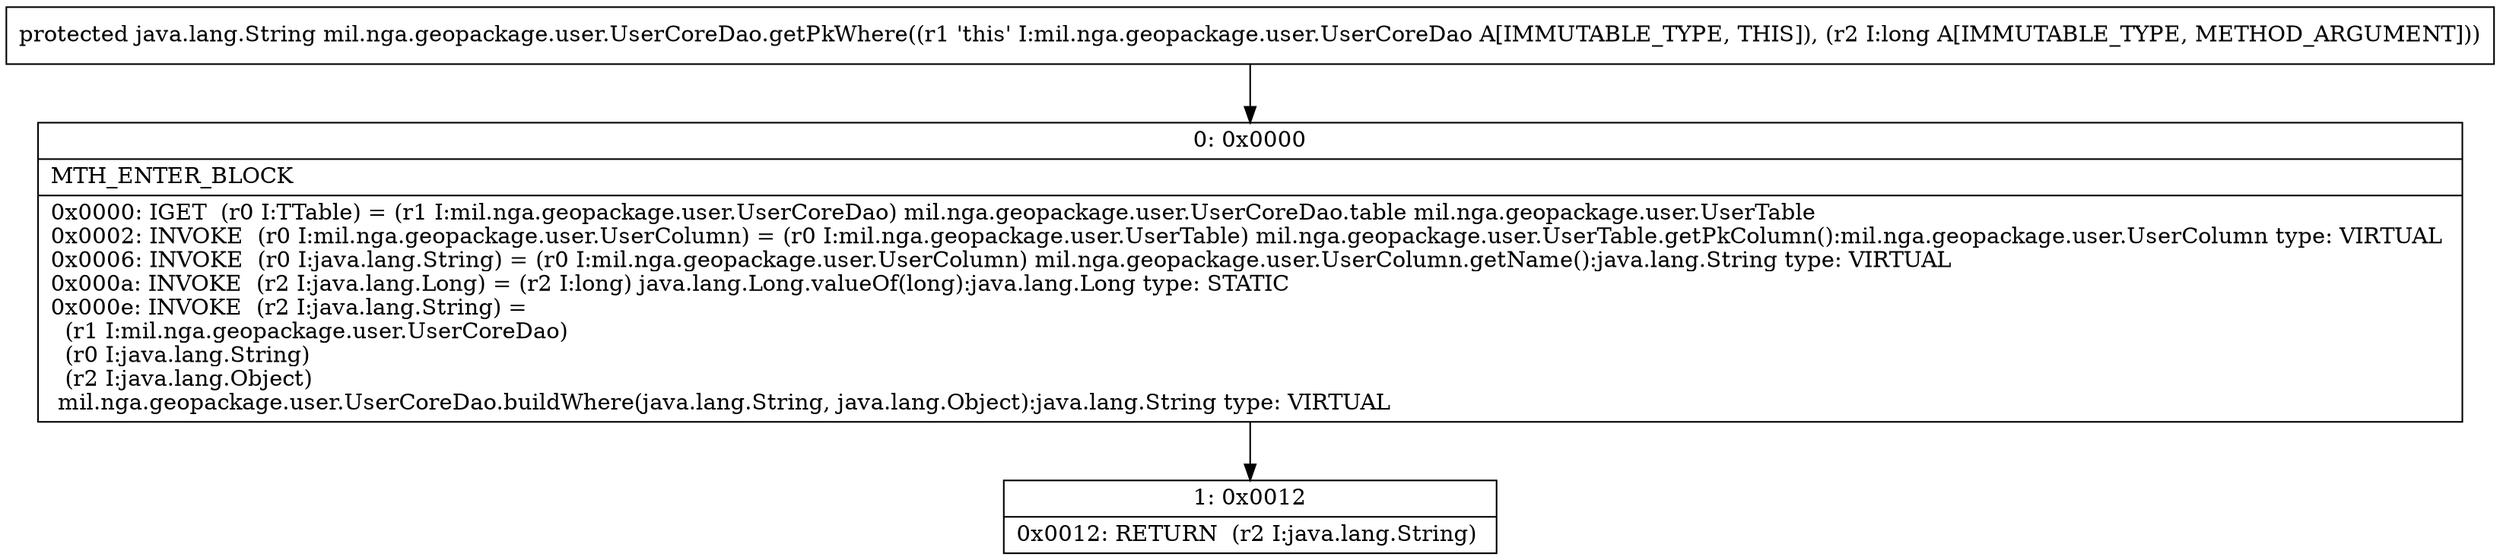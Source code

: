 digraph "CFG formil.nga.geopackage.user.UserCoreDao.getPkWhere(J)Ljava\/lang\/String;" {
Node_0 [shape=record,label="{0\:\ 0x0000|MTH_ENTER_BLOCK\l|0x0000: IGET  (r0 I:TTable) = (r1 I:mil.nga.geopackage.user.UserCoreDao) mil.nga.geopackage.user.UserCoreDao.table mil.nga.geopackage.user.UserTable \l0x0002: INVOKE  (r0 I:mil.nga.geopackage.user.UserColumn) = (r0 I:mil.nga.geopackage.user.UserTable) mil.nga.geopackage.user.UserTable.getPkColumn():mil.nga.geopackage.user.UserColumn type: VIRTUAL \l0x0006: INVOKE  (r0 I:java.lang.String) = (r0 I:mil.nga.geopackage.user.UserColumn) mil.nga.geopackage.user.UserColumn.getName():java.lang.String type: VIRTUAL \l0x000a: INVOKE  (r2 I:java.lang.Long) = (r2 I:long) java.lang.Long.valueOf(long):java.lang.Long type: STATIC \l0x000e: INVOKE  (r2 I:java.lang.String) = \l  (r1 I:mil.nga.geopackage.user.UserCoreDao)\l  (r0 I:java.lang.String)\l  (r2 I:java.lang.Object)\l mil.nga.geopackage.user.UserCoreDao.buildWhere(java.lang.String, java.lang.Object):java.lang.String type: VIRTUAL \l}"];
Node_1 [shape=record,label="{1\:\ 0x0012|0x0012: RETURN  (r2 I:java.lang.String) \l}"];
MethodNode[shape=record,label="{protected java.lang.String mil.nga.geopackage.user.UserCoreDao.getPkWhere((r1 'this' I:mil.nga.geopackage.user.UserCoreDao A[IMMUTABLE_TYPE, THIS]), (r2 I:long A[IMMUTABLE_TYPE, METHOD_ARGUMENT])) }"];
MethodNode -> Node_0;
Node_0 -> Node_1;
}

